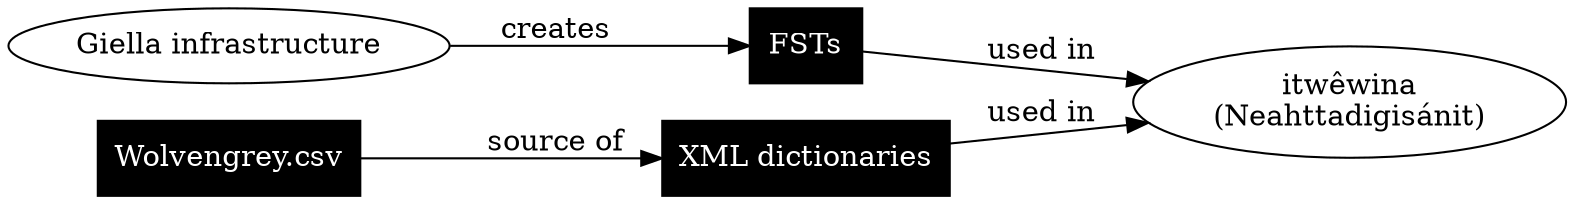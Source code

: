 digraph {
    rankdir = "LR";

    node [shape = ellipse, style = filled, fillcolor = white, fontcolor = black];
    giella [label="Giella infrastructure"];
    itwewina [label=<itwêwina<BR/>(Neahttadigisánit)>];

    node [shape = box, style = filled, fillcolor = black, fontcolor = white];
    XMLDictionary [label="XML dictionaries"];
    wolvengrey [label="Wolvengrey.csv"];

    giella -> FSTs [label = "creates"];
    FSTs -> itwewina [label = "used in"];
    wolvengrey -> XMLDictionary [label = "source of"];
    XMLDictionary -> itwewina [label = "used in"];
}
